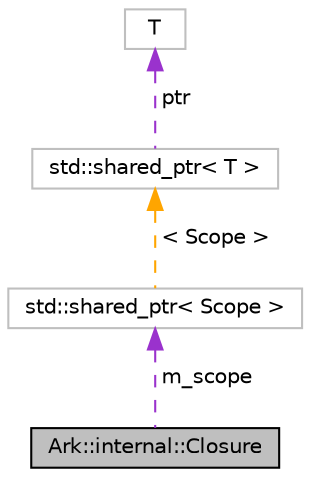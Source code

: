 digraph "Ark::internal::Closure"
{
 // INTERACTIVE_SVG=YES
 // LATEX_PDF_SIZE
  edge [fontname="Helvetica",fontsize="10",labelfontname="Helvetica",labelfontsize="10"];
  node [fontname="Helvetica",fontsize="10",shape=record];
  Node1 [label="Ark::internal::Closure",height=0.2,width=0.4,color="black", fillcolor="grey75", style="filled", fontcolor="black",tooltip="Closure management."];
  Node2 -> Node1 [dir="back",color="darkorchid3",fontsize="10",style="dashed",label=" m_scope" ,fontname="Helvetica"];
  Node2 [label="std::shared_ptr\< Scope \>",height=0.2,width=0.4,color="grey75", fillcolor="white", style="filled",tooltip=" "];
  Node3 -> Node2 [dir="back",color="orange",fontsize="10",style="dashed",label=" \< Scope \>" ,fontname="Helvetica"];
  Node3 [label="std::shared_ptr\< T \>",height=0.2,width=0.4,color="grey75", fillcolor="white", style="filled",tooltip=" "];
  Node4 -> Node3 [dir="back",color="darkorchid3",fontsize="10",style="dashed",label=" ptr" ,fontname="Helvetica"];
  Node4 [label="T",height=0.2,width=0.4,color="grey75", fillcolor="white", style="filled",tooltip=" "];
}
